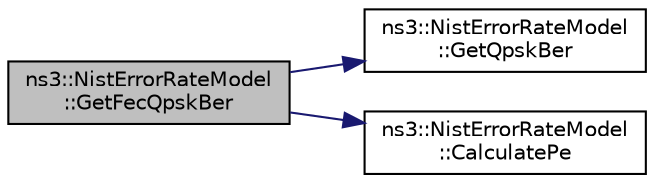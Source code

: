 digraph "ns3::NistErrorRateModel::GetFecQpskBer"
{
  edge [fontname="Helvetica",fontsize="10",labelfontname="Helvetica",labelfontsize="10"];
  node [fontname="Helvetica",fontsize="10",shape=record];
  rankdir="LR";
  Node1 [label="ns3::NistErrorRateModel\l::GetFecQpskBer",height=0.2,width=0.4,color="black", fillcolor="grey75", style="filled", fontcolor="black"];
  Node1 -> Node2 [color="midnightblue",fontsize="10",style="solid"];
  Node2 [label="ns3::NistErrorRateModel\l::GetQpskBer",height=0.2,width=0.4,color="black", fillcolor="white", style="filled",URL="$da/d01/classns3_1_1NistErrorRateModel.html#ae7c7e08da61267e108f92b33f05300cf"];
  Node1 -> Node3 [color="midnightblue",fontsize="10",style="solid"];
  Node3 [label="ns3::NistErrorRateModel\l::CalculatePe",height=0.2,width=0.4,color="black", fillcolor="white", style="filled",URL="$da/d01/classns3_1_1NistErrorRateModel.html#ad7f5de2eeb88e8e1289705d1fe610a13"];
}
